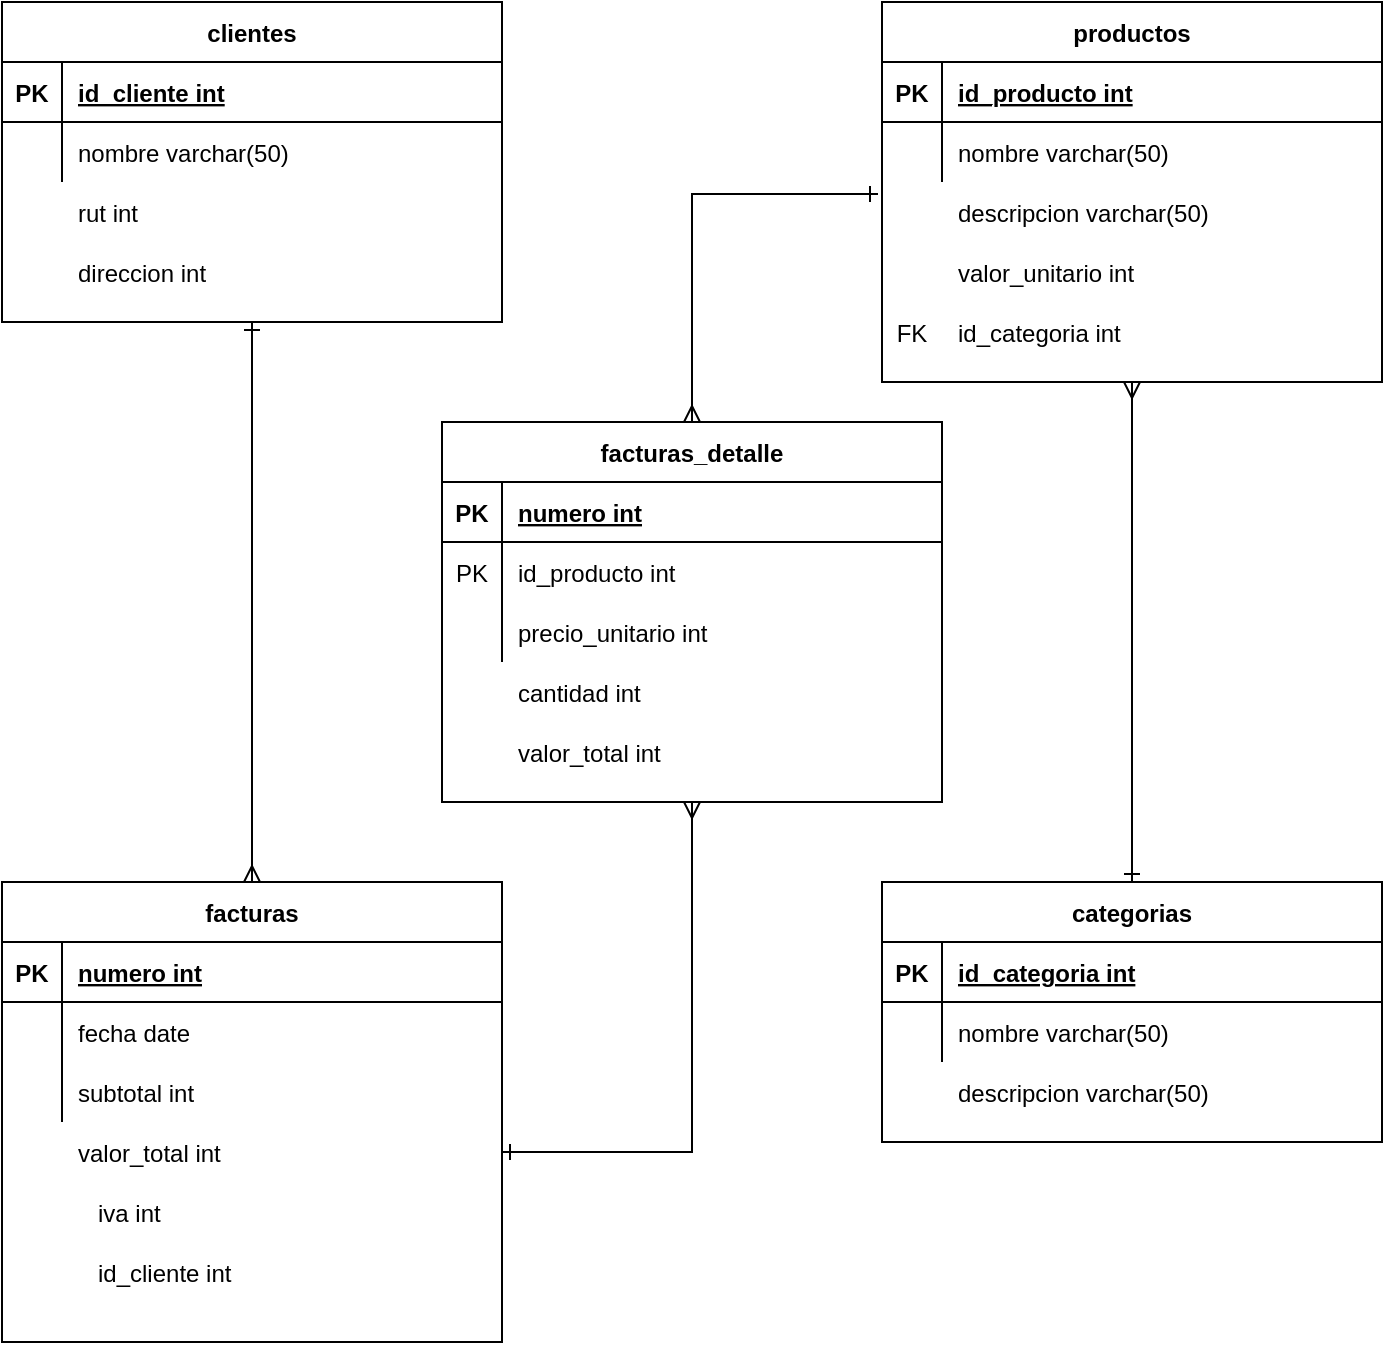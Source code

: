 <mxfile version="13.9.9" type="device"><diagram id="R2lEEEUBdFMjLlhIrx00" name="Page-1"><mxGraphModel dx="868" dy="450" grid="1" gridSize="10" guides="1" tooltips="1" connect="1" arrows="1" fold="1" page="1" pageScale="1" pageWidth="850" pageHeight="1100" math="0" shadow="0" extFonts="Permanent Marker^https://fonts.googleapis.com/css?family=Permanent+Marker"><root><mxCell id="0"/><mxCell id="1" parent="0"/><mxCell id="C-vyLk0tnHw3VtMMgP7b-2" value="productos" style="shape=table;startSize=30;container=1;collapsible=1;childLayout=tableLayout;fixedRows=1;rowLines=0;fontStyle=1;align=center;resizeLast=1;" parent="1" vertex="1"><mxGeometry x="550" y="20" width="250" height="190" as="geometry"/></mxCell><mxCell id="C-vyLk0tnHw3VtMMgP7b-3" value="" style="shape=partialRectangle;collapsible=0;dropTarget=0;pointerEvents=0;fillColor=none;points=[[0,0.5],[1,0.5]];portConstraint=eastwest;top=0;left=0;right=0;bottom=1;" parent="C-vyLk0tnHw3VtMMgP7b-2" vertex="1"><mxGeometry y="30" width="250" height="30" as="geometry"/></mxCell><mxCell id="C-vyLk0tnHw3VtMMgP7b-4" value="PK" style="shape=partialRectangle;overflow=hidden;connectable=0;fillColor=none;top=0;left=0;bottom=0;right=0;fontStyle=1;" parent="C-vyLk0tnHw3VtMMgP7b-3" vertex="1"><mxGeometry width="30" height="30" as="geometry"/></mxCell><mxCell id="C-vyLk0tnHw3VtMMgP7b-5" value="id_producto int" style="shape=partialRectangle;overflow=hidden;connectable=0;fillColor=none;top=0;left=0;bottom=0;right=0;align=left;spacingLeft=6;fontStyle=5;" parent="C-vyLk0tnHw3VtMMgP7b-3" vertex="1"><mxGeometry x="30" width="220" height="30" as="geometry"/></mxCell><mxCell id="C-vyLk0tnHw3VtMMgP7b-6" value="" style="shape=partialRectangle;collapsible=0;dropTarget=0;pointerEvents=0;fillColor=none;points=[[0,0.5],[1,0.5]];portConstraint=eastwest;top=0;left=0;right=0;bottom=0;" parent="C-vyLk0tnHw3VtMMgP7b-2" vertex="1"><mxGeometry y="60" width="250" height="30" as="geometry"/></mxCell><mxCell id="C-vyLk0tnHw3VtMMgP7b-7" value="" style="shape=partialRectangle;overflow=hidden;connectable=0;fillColor=none;top=0;left=0;bottom=0;right=0;" parent="C-vyLk0tnHw3VtMMgP7b-6" vertex="1"><mxGeometry width="30" height="30" as="geometry"/></mxCell><mxCell id="C-vyLk0tnHw3VtMMgP7b-8" value="nombre varchar(50)" style="shape=partialRectangle;overflow=hidden;connectable=0;fillColor=none;top=0;left=0;bottom=0;right=0;align=left;spacingLeft=6;" parent="C-vyLk0tnHw3VtMMgP7b-6" vertex="1"><mxGeometry x="30" width="220" height="30" as="geometry"/></mxCell><mxCell id="C-vyLk0tnHw3VtMMgP7b-13" value="categorias" style="shape=table;startSize=30;container=1;collapsible=1;childLayout=tableLayout;fixedRows=1;rowLines=0;fontStyle=1;align=center;resizeLast=1;" parent="1" vertex="1"><mxGeometry x="550" y="460" width="250" height="130" as="geometry"/></mxCell><mxCell id="C-vyLk0tnHw3VtMMgP7b-14" value="" style="shape=partialRectangle;collapsible=0;dropTarget=0;pointerEvents=0;fillColor=none;points=[[0,0.5],[1,0.5]];portConstraint=eastwest;top=0;left=0;right=0;bottom=1;" parent="C-vyLk0tnHw3VtMMgP7b-13" vertex="1"><mxGeometry y="30" width="250" height="30" as="geometry"/></mxCell><mxCell id="C-vyLk0tnHw3VtMMgP7b-15" value="PK" style="shape=partialRectangle;overflow=hidden;connectable=0;fillColor=none;top=0;left=0;bottom=0;right=0;fontStyle=1;" parent="C-vyLk0tnHw3VtMMgP7b-14" vertex="1"><mxGeometry width="30" height="30" as="geometry"/></mxCell><mxCell id="C-vyLk0tnHw3VtMMgP7b-16" value="id_categoria int" style="shape=partialRectangle;overflow=hidden;connectable=0;fillColor=none;top=0;left=0;bottom=0;right=0;align=left;spacingLeft=6;fontStyle=5;" parent="C-vyLk0tnHw3VtMMgP7b-14" vertex="1"><mxGeometry x="30" width="220" height="30" as="geometry"/></mxCell><mxCell id="C-vyLk0tnHw3VtMMgP7b-17" value="" style="shape=partialRectangle;collapsible=0;dropTarget=0;pointerEvents=0;fillColor=none;points=[[0,0.5],[1,0.5]];portConstraint=eastwest;top=0;left=0;right=0;bottom=0;" parent="C-vyLk0tnHw3VtMMgP7b-13" vertex="1"><mxGeometry y="60" width="250" height="30" as="geometry"/></mxCell><mxCell id="C-vyLk0tnHw3VtMMgP7b-18" value="" style="shape=partialRectangle;overflow=hidden;connectable=0;fillColor=none;top=0;left=0;bottom=0;right=0;" parent="C-vyLk0tnHw3VtMMgP7b-17" vertex="1"><mxGeometry width="30" height="30" as="geometry"/></mxCell><mxCell id="C-vyLk0tnHw3VtMMgP7b-19" value="nombre varchar(50)" style="shape=partialRectangle;overflow=hidden;connectable=0;fillColor=none;top=0;left=0;bottom=0;right=0;align=left;spacingLeft=6;" parent="C-vyLk0tnHw3VtMMgP7b-17" vertex="1"><mxGeometry x="30" width="220" height="30" as="geometry"/></mxCell><mxCell id="85X-AFDoGHtRJQ55cMtJ-43" style="edgeStyle=orthogonalEdgeStyle;rounded=0;orthogonalLoop=1;jettySize=auto;html=1;exitX=0.5;exitY=1;exitDx=0;exitDy=0;startArrow=ERone;startFill=0;endArrow=ERmany;endFill=0;" edge="1" parent="1" source="C-vyLk0tnHw3VtMMgP7b-23" target="3Oi0aTJJlwyKU9_S4SZP-11"><mxGeometry relative="1" as="geometry"/></mxCell><mxCell id="C-vyLk0tnHw3VtMMgP7b-23" value="clientes" style="shape=table;startSize=30;container=1;collapsible=1;childLayout=tableLayout;fixedRows=1;rowLines=0;fontStyle=1;align=center;resizeLast=1;" parent="1" vertex="1"><mxGeometry x="110" y="20" width="250" height="160" as="geometry"/></mxCell><mxCell id="C-vyLk0tnHw3VtMMgP7b-24" value="" style="shape=partialRectangle;collapsible=0;dropTarget=0;pointerEvents=0;fillColor=none;points=[[0,0.5],[1,0.5]];portConstraint=eastwest;top=0;left=0;right=0;bottom=1;" parent="C-vyLk0tnHw3VtMMgP7b-23" vertex="1"><mxGeometry y="30" width="250" height="30" as="geometry"/></mxCell><mxCell id="C-vyLk0tnHw3VtMMgP7b-25" value="PK" style="shape=partialRectangle;overflow=hidden;connectable=0;fillColor=none;top=0;left=0;bottom=0;right=0;fontStyle=1;" parent="C-vyLk0tnHw3VtMMgP7b-24" vertex="1"><mxGeometry width="30" height="30" as="geometry"/></mxCell><mxCell id="C-vyLk0tnHw3VtMMgP7b-26" value="id_cliente int" style="shape=partialRectangle;overflow=hidden;connectable=0;fillColor=none;top=0;left=0;bottom=0;right=0;align=left;spacingLeft=6;fontStyle=5;" parent="C-vyLk0tnHw3VtMMgP7b-24" vertex="1"><mxGeometry x="30" width="220" height="30" as="geometry"/></mxCell><mxCell id="C-vyLk0tnHw3VtMMgP7b-27" value="" style="shape=partialRectangle;collapsible=0;dropTarget=0;pointerEvents=0;fillColor=none;points=[[0,0.5],[1,0.5]];portConstraint=eastwest;top=0;left=0;right=0;bottom=0;" parent="C-vyLk0tnHw3VtMMgP7b-23" vertex="1"><mxGeometry y="60" width="250" height="30" as="geometry"/></mxCell><mxCell id="C-vyLk0tnHw3VtMMgP7b-28" value="" style="shape=partialRectangle;overflow=hidden;connectable=0;fillColor=none;top=0;left=0;bottom=0;right=0;" parent="C-vyLk0tnHw3VtMMgP7b-27" vertex="1"><mxGeometry width="30" height="30" as="geometry"/></mxCell><mxCell id="C-vyLk0tnHw3VtMMgP7b-29" value="nombre varchar(50) " style="shape=partialRectangle;overflow=hidden;connectable=0;fillColor=none;top=0;left=0;bottom=0;right=0;align=left;spacingLeft=6;" parent="C-vyLk0tnHw3VtMMgP7b-27" vertex="1"><mxGeometry x="30" width="220" height="30" as="geometry"/></mxCell><mxCell id="3Oi0aTJJlwyKU9_S4SZP-11" value="facturas" style="shape=table;startSize=30;container=1;collapsible=1;childLayout=tableLayout;fixedRows=1;rowLines=0;fontStyle=1;align=center;resizeLast=1;" parent="1" vertex="1"><mxGeometry x="110" y="460" width="250" height="230" as="geometry"/></mxCell><mxCell id="3Oi0aTJJlwyKU9_S4SZP-12" value="" style="shape=partialRectangle;collapsible=0;dropTarget=0;pointerEvents=0;fillColor=none;points=[[0,0.5],[1,0.5]];portConstraint=eastwest;top=0;left=0;right=0;bottom=1;" parent="3Oi0aTJJlwyKU9_S4SZP-11" vertex="1"><mxGeometry y="30" width="250" height="30" as="geometry"/></mxCell><mxCell id="3Oi0aTJJlwyKU9_S4SZP-13" value="PK" style="shape=partialRectangle;overflow=hidden;connectable=0;fillColor=none;top=0;left=0;bottom=0;right=0;fontStyle=1;" parent="3Oi0aTJJlwyKU9_S4SZP-12" vertex="1"><mxGeometry width="30" height="30" as="geometry"/></mxCell><mxCell id="3Oi0aTJJlwyKU9_S4SZP-14" value="numero int" style="shape=partialRectangle;overflow=hidden;connectable=0;fillColor=none;top=0;left=0;bottom=0;right=0;align=left;spacingLeft=6;fontStyle=5;" parent="3Oi0aTJJlwyKU9_S4SZP-12" vertex="1"><mxGeometry x="30" width="220" height="30" as="geometry"/></mxCell><mxCell id="3Oi0aTJJlwyKU9_S4SZP-15" value="" style="shape=partialRectangle;collapsible=0;dropTarget=0;pointerEvents=0;fillColor=none;points=[[0,0.5],[1,0.5]];portConstraint=eastwest;top=0;left=0;right=0;bottom=0;" parent="3Oi0aTJJlwyKU9_S4SZP-11" vertex="1"><mxGeometry y="60" width="250" height="30" as="geometry"/></mxCell><mxCell id="3Oi0aTJJlwyKU9_S4SZP-16" value="" style="shape=partialRectangle;overflow=hidden;connectable=0;fillColor=none;top=0;left=0;bottom=0;right=0;" parent="3Oi0aTJJlwyKU9_S4SZP-15" vertex="1"><mxGeometry width="30" height="30" as="geometry"/></mxCell><mxCell id="3Oi0aTJJlwyKU9_S4SZP-17" value="fecha date" style="shape=partialRectangle;overflow=hidden;connectable=0;fillColor=none;top=0;left=0;bottom=0;right=0;align=left;spacingLeft=6;" parent="3Oi0aTJJlwyKU9_S4SZP-15" vertex="1"><mxGeometry x="30" width="220" height="30" as="geometry"/></mxCell><mxCell id="3Oi0aTJJlwyKU9_S4SZP-18" value="" style="shape=partialRectangle;collapsible=0;dropTarget=0;pointerEvents=0;fillColor=none;points=[[0,0.5],[1,0.5]];portConstraint=eastwest;top=0;left=0;right=0;bottom=0;" parent="3Oi0aTJJlwyKU9_S4SZP-11" vertex="1"><mxGeometry y="90" width="250" height="30" as="geometry"/></mxCell><mxCell id="3Oi0aTJJlwyKU9_S4SZP-19" value="" style="shape=partialRectangle;overflow=hidden;connectable=0;fillColor=none;top=0;left=0;bottom=0;right=0;" parent="3Oi0aTJJlwyKU9_S4SZP-18" vertex="1"><mxGeometry width="30" height="30" as="geometry"/></mxCell><mxCell id="3Oi0aTJJlwyKU9_S4SZP-20" value="subtotal int" style="shape=partialRectangle;overflow=hidden;connectable=0;fillColor=none;top=0;left=0;bottom=0;right=0;align=left;spacingLeft=6;" parent="3Oi0aTJJlwyKU9_S4SZP-18" vertex="1"><mxGeometry x="30" width="220" height="30" as="geometry"/></mxCell><mxCell id="3Oi0aTJJlwyKU9_S4SZP-21" value="" style="shape=partialRectangle;collapsible=0;dropTarget=0;pointerEvents=0;fillColor=none;points=[[0,0.5],[1,0.5]];portConstraint=eastwest;top=0;left=0;right=0;bottom=0;" parent="1" vertex="1"><mxGeometry x="110" y="110" width="250" height="30" as="geometry"/></mxCell><mxCell id="3Oi0aTJJlwyKU9_S4SZP-23" value="rut int" style="shape=partialRectangle;overflow=hidden;connectable=0;fillColor=none;top=0;left=0;bottom=0;right=0;align=left;spacingLeft=6;" parent="3Oi0aTJJlwyKU9_S4SZP-21" vertex="1"><mxGeometry x="30" width="220" height="30" as="geometry"/></mxCell><mxCell id="3Oi0aTJJlwyKU9_S4SZP-26" value="" style="shape=partialRectangle;collapsible=0;dropTarget=0;pointerEvents=0;fillColor=none;points=[[0,0.5],[1,0.5]];portConstraint=eastwest;top=0;left=0;right=0;bottom=0;" parent="1" vertex="1"><mxGeometry x="110" y="140" width="250" height="30" as="geometry"/></mxCell><mxCell id="3Oi0aTJJlwyKU9_S4SZP-28" value="direccion int" style="shape=partialRectangle;overflow=hidden;connectable=0;fillColor=none;top=0;left=0;bottom=0;right=0;align=left;spacingLeft=6;" parent="3Oi0aTJJlwyKU9_S4SZP-26" vertex="1"><mxGeometry x="30" width="220" height="30" as="geometry"/></mxCell><mxCell id="85X-AFDoGHtRJQ55cMtJ-1" value="" style="shape=partialRectangle;collapsible=0;dropTarget=0;pointerEvents=0;fillColor=none;points=[[0,0.5],[1,0.5]];portConstraint=eastwest;top=0;left=0;right=0;bottom=0;" vertex="1" parent="1"><mxGeometry x="550" y="110" width="250" height="30" as="geometry"/></mxCell><mxCell id="85X-AFDoGHtRJQ55cMtJ-2" value="" style="shape=partialRectangle;overflow=hidden;connectable=0;fillColor=none;top=0;left=0;bottom=0;right=0;" vertex="1" parent="85X-AFDoGHtRJQ55cMtJ-1"><mxGeometry width="30" height="30" as="geometry"/></mxCell><mxCell id="85X-AFDoGHtRJQ55cMtJ-3" value="descripcion varchar(50)" style="shape=partialRectangle;overflow=hidden;connectable=0;fillColor=none;top=0;left=0;bottom=0;right=0;align=left;spacingLeft=6;" vertex="1" parent="85X-AFDoGHtRJQ55cMtJ-1"><mxGeometry x="30" width="220" height="30" as="geometry"/></mxCell><mxCell id="85X-AFDoGHtRJQ55cMtJ-4" value="" style="shape=partialRectangle;collapsible=0;dropTarget=0;pointerEvents=0;fillColor=none;points=[[0,0.5],[1,0.5]];portConstraint=eastwest;top=0;left=0;right=0;bottom=0;" vertex="1" parent="1"><mxGeometry x="550" y="140" width="250" height="30" as="geometry"/></mxCell><mxCell id="85X-AFDoGHtRJQ55cMtJ-5" value="" style="shape=partialRectangle;overflow=hidden;connectable=0;fillColor=none;top=0;left=0;bottom=0;right=0;" vertex="1" parent="85X-AFDoGHtRJQ55cMtJ-4"><mxGeometry width="30" height="30" as="geometry"/></mxCell><mxCell id="85X-AFDoGHtRJQ55cMtJ-6" value="valor_unitario int" style="shape=partialRectangle;overflow=hidden;connectable=0;fillColor=none;top=0;left=0;bottom=0;right=0;align=left;spacingLeft=6;" vertex="1" parent="85X-AFDoGHtRJQ55cMtJ-4"><mxGeometry x="30" width="220" height="30" as="geometry"/></mxCell><mxCell id="85X-AFDoGHtRJQ55cMtJ-10" value="" style="shape=partialRectangle;collapsible=0;dropTarget=0;pointerEvents=0;fillColor=none;points=[[0,0.5],[1,0.5]];portConstraint=eastwest;top=0;left=0;right=0;bottom=0;" vertex="1" parent="1"><mxGeometry x="550" y="550" width="250" height="30" as="geometry"/></mxCell><mxCell id="85X-AFDoGHtRJQ55cMtJ-11" value="" style="shape=partialRectangle;overflow=hidden;connectable=0;fillColor=none;top=0;left=0;bottom=0;right=0;" vertex="1" parent="85X-AFDoGHtRJQ55cMtJ-10"><mxGeometry width="30" height="30" as="geometry"/></mxCell><mxCell id="85X-AFDoGHtRJQ55cMtJ-12" value="descripcion varchar(50)" style="shape=partialRectangle;overflow=hidden;connectable=0;fillColor=none;top=0;left=0;bottom=0;right=0;align=left;spacingLeft=6;" vertex="1" parent="85X-AFDoGHtRJQ55cMtJ-10"><mxGeometry x="30" width="220" height="30" as="geometry"/></mxCell><mxCell id="85X-AFDoGHtRJQ55cMtJ-13" value="" style="shape=partialRectangle;collapsible=0;dropTarget=0;pointerEvents=0;fillColor=none;points=[[0,0.5],[1,0.5]];portConstraint=eastwest;top=0;left=0;right=0;bottom=0;" vertex="1" parent="1"><mxGeometry x="550" y="170" width="250" height="30" as="geometry"/></mxCell><mxCell id="85X-AFDoGHtRJQ55cMtJ-14" value="FK" style="shape=partialRectangle;overflow=hidden;connectable=0;fillColor=none;top=0;left=0;bottom=0;right=0;" vertex="1" parent="85X-AFDoGHtRJQ55cMtJ-13"><mxGeometry width="30" height="30" as="geometry"/></mxCell><mxCell id="85X-AFDoGHtRJQ55cMtJ-15" value="id_categoria int" style="shape=partialRectangle;overflow=hidden;connectable=0;fillColor=none;top=0;left=0;bottom=0;right=0;align=left;spacingLeft=6;" vertex="1" parent="85X-AFDoGHtRJQ55cMtJ-13"><mxGeometry x="30" width="220" height="30" as="geometry"/></mxCell><mxCell id="85X-AFDoGHtRJQ55cMtJ-16" value="" style="shape=partialRectangle;collapsible=0;dropTarget=0;pointerEvents=0;fillColor=none;points=[[0,0.5],[1,0.5]];portConstraint=eastwest;top=0;left=0;right=0;bottom=0;" vertex="1" parent="1"><mxGeometry x="120" y="610" width="250" height="30" as="geometry"/></mxCell><mxCell id="85X-AFDoGHtRJQ55cMtJ-18" value="iva int" style="shape=partialRectangle;overflow=hidden;connectable=0;fillColor=none;top=0;left=0;bottom=0;right=0;align=left;spacingLeft=6;" vertex="1" parent="85X-AFDoGHtRJQ55cMtJ-16"><mxGeometry x="30" width="220" height="30" as="geometry"/></mxCell><mxCell id="85X-AFDoGHtRJQ55cMtJ-19" value="" style="shape=partialRectangle;collapsible=0;dropTarget=0;pointerEvents=0;fillColor=none;points=[[0,0.5],[1,0.5]];portConstraint=eastwest;top=0;left=0;right=0;bottom=0;" vertex="1" parent="1"><mxGeometry x="110" y="580" width="250" height="30" as="geometry"/></mxCell><mxCell id="85X-AFDoGHtRJQ55cMtJ-21" value="valor_total int" style="shape=partialRectangle;overflow=hidden;connectable=0;fillColor=none;top=0;left=0;bottom=0;right=0;align=left;spacingLeft=6;" vertex="1" parent="85X-AFDoGHtRJQ55cMtJ-19"><mxGeometry x="30" width="220" height="30" as="geometry"/></mxCell><mxCell id="85X-AFDoGHtRJQ55cMtJ-25" value="facturas_detalle" style="shape=table;startSize=30;container=1;collapsible=1;childLayout=tableLayout;fixedRows=1;rowLines=0;fontStyle=1;align=center;resizeLast=1;" vertex="1" parent="1"><mxGeometry x="330" y="230" width="250" height="190" as="geometry"/></mxCell><mxCell id="85X-AFDoGHtRJQ55cMtJ-26" value="" style="shape=partialRectangle;collapsible=0;dropTarget=0;pointerEvents=0;fillColor=none;points=[[0,0.5],[1,0.5]];portConstraint=eastwest;top=0;left=0;right=0;bottom=1;" vertex="1" parent="85X-AFDoGHtRJQ55cMtJ-25"><mxGeometry y="30" width="250" height="30" as="geometry"/></mxCell><mxCell id="85X-AFDoGHtRJQ55cMtJ-27" value="PK" style="shape=partialRectangle;overflow=hidden;connectable=0;fillColor=none;top=0;left=0;bottom=0;right=0;fontStyle=1;" vertex="1" parent="85X-AFDoGHtRJQ55cMtJ-26"><mxGeometry width="30" height="30" as="geometry"/></mxCell><mxCell id="85X-AFDoGHtRJQ55cMtJ-28" value="numero int" style="shape=partialRectangle;overflow=hidden;connectable=0;fillColor=none;top=0;left=0;bottom=0;right=0;align=left;spacingLeft=6;fontStyle=5;" vertex="1" parent="85X-AFDoGHtRJQ55cMtJ-26"><mxGeometry x="30" width="220" height="30" as="geometry"/></mxCell><mxCell id="85X-AFDoGHtRJQ55cMtJ-29" value="" style="shape=partialRectangle;collapsible=0;dropTarget=0;pointerEvents=0;fillColor=none;points=[[0,0.5],[1,0.5]];portConstraint=eastwest;top=0;left=0;right=0;bottom=0;" vertex="1" parent="85X-AFDoGHtRJQ55cMtJ-25"><mxGeometry y="60" width="250" height="30" as="geometry"/></mxCell><mxCell id="85X-AFDoGHtRJQ55cMtJ-30" value="PK" style="shape=partialRectangle;overflow=hidden;connectable=0;fillColor=none;top=0;left=0;bottom=0;right=0;" vertex="1" parent="85X-AFDoGHtRJQ55cMtJ-29"><mxGeometry width="30" height="30" as="geometry"/></mxCell><mxCell id="85X-AFDoGHtRJQ55cMtJ-31" value="id_producto int" style="shape=partialRectangle;overflow=hidden;connectable=0;fillColor=none;top=0;left=0;bottom=0;right=0;align=left;spacingLeft=6;" vertex="1" parent="85X-AFDoGHtRJQ55cMtJ-29"><mxGeometry x="30" width="220" height="30" as="geometry"/></mxCell><mxCell id="85X-AFDoGHtRJQ55cMtJ-32" value="" style="shape=partialRectangle;collapsible=0;dropTarget=0;pointerEvents=0;fillColor=none;points=[[0,0.5],[1,0.5]];portConstraint=eastwest;top=0;left=0;right=0;bottom=0;" vertex="1" parent="85X-AFDoGHtRJQ55cMtJ-25"><mxGeometry y="90" width="250" height="30" as="geometry"/></mxCell><mxCell id="85X-AFDoGHtRJQ55cMtJ-33" value="" style="shape=partialRectangle;overflow=hidden;connectable=0;fillColor=none;top=0;left=0;bottom=0;right=0;" vertex="1" parent="85X-AFDoGHtRJQ55cMtJ-32"><mxGeometry width="30" height="30" as="geometry"/></mxCell><mxCell id="85X-AFDoGHtRJQ55cMtJ-34" value="precio_unitario int" style="shape=partialRectangle;overflow=hidden;connectable=0;fillColor=none;top=0;left=0;bottom=0;right=0;align=left;spacingLeft=6;" vertex="1" parent="85X-AFDoGHtRJQ55cMtJ-32"><mxGeometry x="30" width="220" height="30" as="geometry"/></mxCell><mxCell id="85X-AFDoGHtRJQ55cMtJ-35" value="" style="shape=partialRectangle;collapsible=0;dropTarget=0;pointerEvents=0;fillColor=none;points=[[0,0.5],[1,0.5]];portConstraint=eastwest;top=0;left=0;right=0;bottom=0;" vertex="1" parent="1"><mxGeometry x="330" y="380" width="250" height="30" as="geometry"/></mxCell><mxCell id="85X-AFDoGHtRJQ55cMtJ-36" value="valor_total int" style="shape=partialRectangle;overflow=hidden;connectable=0;fillColor=none;top=0;left=0;bottom=0;right=0;align=left;spacingLeft=6;" vertex="1" parent="85X-AFDoGHtRJQ55cMtJ-35"><mxGeometry x="30" width="220" height="30" as="geometry"/></mxCell><mxCell id="85X-AFDoGHtRJQ55cMtJ-37" value="" style="shape=partialRectangle;collapsible=0;dropTarget=0;pointerEvents=0;fillColor=none;points=[[0,0.5],[1,0.5]];portConstraint=eastwest;top=0;left=0;right=0;bottom=0;" vertex="1" parent="1"><mxGeometry x="330" y="350" width="250" height="30" as="geometry"/></mxCell><mxCell id="85X-AFDoGHtRJQ55cMtJ-38" value="cantidad int" style="shape=partialRectangle;overflow=hidden;connectable=0;fillColor=none;top=0;left=0;bottom=0;right=0;align=left;spacingLeft=6;" vertex="1" parent="85X-AFDoGHtRJQ55cMtJ-37"><mxGeometry x="30" width="220" height="30" as="geometry"/></mxCell><mxCell id="85X-AFDoGHtRJQ55cMtJ-41" value="" style="shape=partialRectangle;collapsible=0;dropTarget=0;pointerEvents=0;fillColor=none;points=[[0,0.5],[1,0.5]];portConstraint=eastwest;top=0;left=0;right=0;bottom=0;" vertex="1" parent="1"><mxGeometry x="120" y="640" width="250" height="30" as="geometry"/></mxCell><mxCell id="85X-AFDoGHtRJQ55cMtJ-42" value="id_cliente int" style="shape=partialRectangle;overflow=hidden;connectable=0;fillColor=none;top=0;left=0;bottom=0;right=0;align=left;spacingLeft=6;" vertex="1" parent="85X-AFDoGHtRJQ55cMtJ-41"><mxGeometry x="30" width="220" height="30" as="geometry"/></mxCell><mxCell id="85X-AFDoGHtRJQ55cMtJ-44" style="edgeStyle=orthogonalEdgeStyle;rounded=0;orthogonalLoop=1;jettySize=auto;html=1;exitX=0.5;exitY=0;exitDx=0;exitDy=0;startArrow=ERone;startFill=0;endArrow=ERmany;endFill=0;entryX=0.5;entryY=1;entryDx=0;entryDy=0;" edge="1" parent="1" source="C-vyLk0tnHw3VtMMgP7b-13" target="C-vyLk0tnHw3VtMMgP7b-2"><mxGeometry relative="1" as="geometry"><mxPoint x="730" y="290" as="sourcePoint"/><mxPoint x="740" y="570" as="targetPoint"/></mxGeometry></mxCell><mxCell id="85X-AFDoGHtRJQ55cMtJ-45" style="edgeStyle=orthogonalEdgeStyle;rounded=0;orthogonalLoop=1;jettySize=auto;html=1;startArrow=ERone;startFill=0;endArrow=ERmany;endFill=0;entryX=0.5;entryY=1;entryDx=0;entryDy=0;" edge="1" parent="1" source="85X-AFDoGHtRJQ55cMtJ-19" target="85X-AFDoGHtRJQ55cMtJ-25"><mxGeometry relative="1" as="geometry"><mxPoint x="390" y="540" as="sourcePoint"/><mxPoint x="255" y="470" as="targetPoint"/></mxGeometry></mxCell><mxCell id="85X-AFDoGHtRJQ55cMtJ-46" style="edgeStyle=orthogonalEdgeStyle;rounded=0;orthogonalLoop=1;jettySize=auto;html=1;startArrow=ERone;startFill=0;endArrow=ERmany;endFill=0;entryX=0.5;entryY=0;entryDx=0;entryDy=0;exitX=-0.008;exitY=0.2;exitDx=0;exitDy=0;exitPerimeter=0;" edge="1" parent="1" source="85X-AFDoGHtRJQ55cMtJ-1" target="85X-AFDoGHtRJQ55cMtJ-25"><mxGeometry relative="1" as="geometry"><mxPoint x="430" y="70" as="sourcePoint"/><mxPoint x="255" y="470" as="targetPoint"/></mxGeometry></mxCell></root></mxGraphModel></diagram></mxfile>